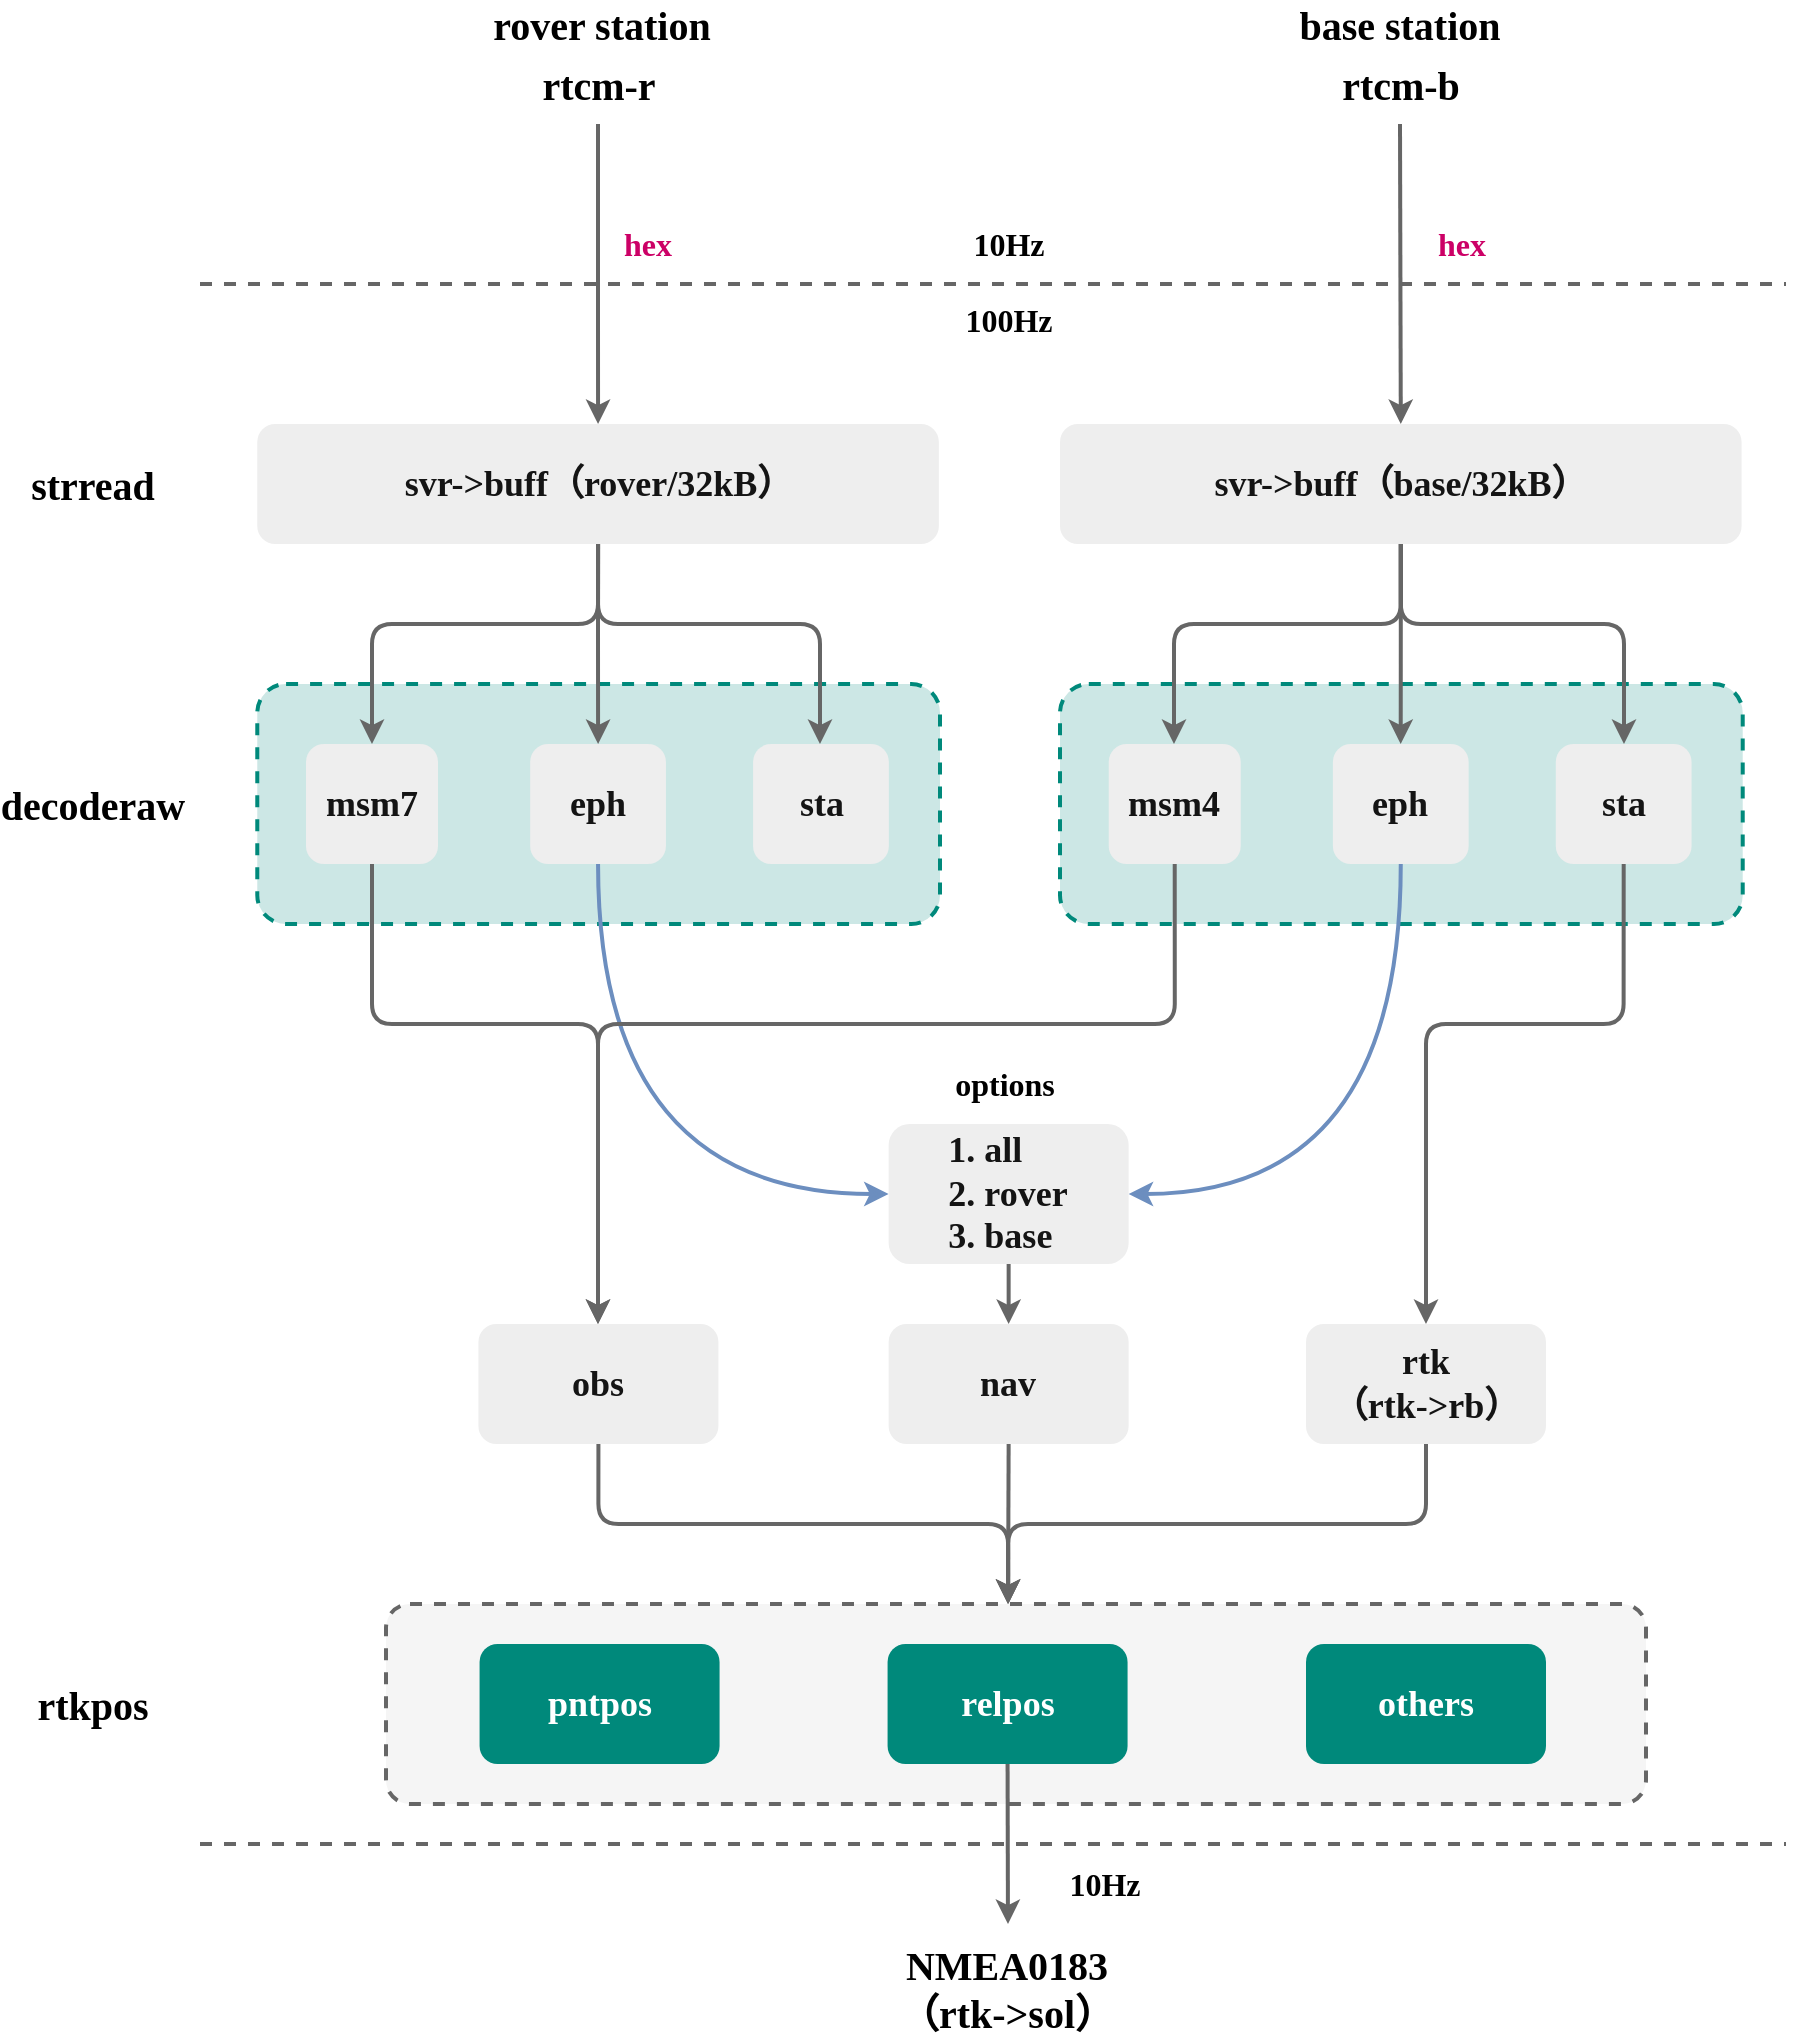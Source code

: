 <mxfile version="24.7.5">
  <diagram id="v6J2Fcln8kv8FsL8eZeO" name="第 1 页">
    <mxGraphModel dx="2327" dy="1024" grid="1" gridSize="10" guides="1" tooltips="1" connect="1" arrows="1" fold="1" page="1" pageScale="1" pageWidth="827" pageHeight="1169" math="0" shadow="0">
      <root>
        <mxCell id="0" />
        <mxCell id="1" parent="0" />
        <mxCell id="RWXI6KuPBqL3MwTMdb0R-6" value="" style="rounded=1;whiteSpace=wrap;html=1;strokeWidth=2;fillColor=#f5f5f5;strokeColor=#666666;arcSize=12;dashed=1;fontFamily=Times New Roman;fontStyle=1;fontSize=18;fontColor=#333333;" parent="1" vertex="1">
          <mxGeometry x="-288" y="860" width="630" height="100" as="geometry" />
        </mxCell>
        <mxCell id="FDpC9Jb6Yp9QW188_zLp-19" value="" style="rounded=1;whiteSpace=wrap;html=1;strokeWidth=2;fillColor=#CCE7E5;strokeColor=#00897B;arcSize=12;dashed=1;fontFamily=Times New Roman;fontStyle=1;fontSize=18;" parent="1" vertex="1">
          <mxGeometry x="49" y="400" width="341.36" height="120" as="geometry" />
        </mxCell>
        <mxCell id="FDpC9Jb6Yp9QW188_zLp-15" value="" style="rounded=1;whiteSpace=wrap;html=1;strokeWidth=2;fillColor=#CCE7E5;strokeColor=#00897B;arcSize=12;dashed=1;fontFamily=Times New Roman;fontStyle=1;fontSize=18;" parent="1" vertex="1">
          <mxGeometry x="-352.36" y="400" width="341.36" height="120" as="geometry" />
        </mxCell>
        <mxCell id="FDpC9Jb6Yp9QW188_zLp-23" style="edgeStyle=orthogonalEdgeStyle;orthogonalLoop=1;jettySize=auto;html=1;exitX=0.5;exitY=1;exitDx=0;exitDy=0;entryX=0.5;entryY=0;entryDx=0;entryDy=0;strokeColor=#666666;strokeWidth=2;rounded=1;" parent="1" source="FDpC9Jb6Yp9QW188_zLp-1" target="FDpC9Jb6Yp9QW188_zLp-16" edge="1">
          <mxGeometry relative="1" as="geometry">
            <Array as="points">
              <mxPoint x="-182" y="370" />
              <mxPoint x="-295" y="370" />
            </Array>
          </mxGeometry>
        </mxCell>
        <mxCell id="FDpC9Jb6Yp9QW188_zLp-24" style="edgeStyle=orthogonalEdgeStyle;orthogonalLoop=1;jettySize=auto;html=1;exitX=0.5;exitY=1;exitDx=0;exitDy=0;strokeColor=#666666;strokeWidth=2;rounded=1;" parent="1" source="FDpC9Jb6Yp9QW188_zLp-1" target="FDpC9Jb6Yp9QW188_zLp-17" edge="1">
          <mxGeometry relative="1" as="geometry" />
        </mxCell>
        <mxCell id="FDpC9Jb6Yp9QW188_zLp-25" style="edgeStyle=orthogonalEdgeStyle;orthogonalLoop=1;jettySize=auto;html=1;exitX=0.5;exitY=1;exitDx=0;exitDy=0;strokeColor=#666666;strokeWidth=2;rounded=1;" parent="1" source="FDpC9Jb6Yp9QW188_zLp-1" target="FDpC9Jb6Yp9QW188_zLp-18" edge="1">
          <mxGeometry relative="1" as="geometry">
            <Array as="points">
              <mxPoint x="-182" y="370" />
              <mxPoint x="-71" y="370" />
            </Array>
          </mxGeometry>
        </mxCell>
        <mxCell id="FDpC9Jb6Yp9QW188_zLp-1" value="&lt;span style=&quot;color: rgb(20 , 20 , 20)&quot;&gt;svr-&amp;gt;buff（rover/32kB）&lt;/span&gt;" style="rounded=1;whiteSpace=wrap;html=1;strokeWidth=2;gradientDirection=east;fillColor=#EEEEEE;strokeColor=none;fontFamily=Times New Roman;fontStyle=1;fontSize=18;" parent="1" vertex="1">
          <mxGeometry x="-352.36" y="270" width="340.79" height="60" as="geometry" />
        </mxCell>
        <mxCell id="FDpC9Jb6Yp9QW188_zLp-26" style="edgeStyle=orthogonalEdgeStyle;orthogonalLoop=1;jettySize=auto;html=1;exitX=0.5;exitY=1;exitDx=0;exitDy=0;strokeColor=#666666;strokeWidth=2;rounded=1;" parent="1" source="FDpC9Jb6Yp9QW188_zLp-2" target="FDpC9Jb6Yp9QW188_zLp-20" edge="1">
          <mxGeometry relative="1" as="geometry">
            <Array as="points">
              <mxPoint x="219" y="370" />
              <mxPoint x="106" y="370" />
            </Array>
          </mxGeometry>
        </mxCell>
        <mxCell id="FDpC9Jb6Yp9QW188_zLp-27" style="edgeStyle=orthogonalEdgeStyle;orthogonalLoop=1;jettySize=auto;html=1;exitX=0.5;exitY=1;exitDx=0;exitDy=0;strokeColor=#666666;strokeWidth=2;rounded=1;" parent="1" source="FDpC9Jb6Yp9QW188_zLp-2" target="FDpC9Jb6Yp9QW188_zLp-21" edge="1">
          <mxGeometry relative="1" as="geometry" />
        </mxCell>
        <mxCell id="FDpC9Jb6Yp9QW188_zLp-28" style="edgeStyle=orthogonalEdgeStyle;orthogonalLoop=1;jettySize=auto;html=1;exitX=0.5;exitY=1;exitDx=0;exitDy=0;strokeColor=#666666;strokeWidth=2;rounded=1;" parent="1" source="FDpC9Jb6Yp9QW188_zLp-2" target="FDpC9Jb6Yp9QW188_zLp-22" edge="1">
          <mxGeometry relative="1" as="geometry">
            <Array as="points">
              <mxPoint x="219" y="370" />
              <mxPoint x="331" y="370" />
            </Array>
          </mxGeometry>
        </mxCell>
        <mxCell id="FDpC9Jb6Yp9QW188_zLp-2" value="&lt;span style=&quot;color: rgb(20 , 20 , 20)&quot;&gt;svr-&amp;gt;buff（base/32kB）&lt;/span&gt;" style="rounded=1;whiteSpace=wrap;html=1;strokeWidth=2;gradientDirection=east;fillColor=#EEEEEE;strokeColor=none;fontFamily=Times New Roman;fontStyle=1;fontSize=18;" parent="1" vertex="1">
          <mxGeometry x="49" y="270" width="340.79" height="60" as="geometry" />
        </mxCell>
        <mxCell id="FDpC9Jb6Yp9QW188_zLp-3" style="edgeStyle=orthogonalEdgeStyle;orthogonalLoop=1;jettySize=auto;html=1;fontSize=16;fontColor=#CC0066;strokeColor=#666666;strokeWidth=2;entryX=0.5;entryY=0;entryDx=0;entryDy=0;rounded=0;" parent="1" target="FDpC9Jb6Yp9QW188_zLp-1" edge="1">
          <mxGeometry relative="1" as="geometry">
            <mxPoint x="-182" y="120" as="sourcePoint" />
            <mxPoint x="-107.0" y="140" as="targetPoint" />
            <Array as="points">
              <mxPoint x="-182" y="220" />
              <mxPoint x="-182" y="220" />
            </Array>
          </mxGeometry>
        </mxCell>
        <mxCell id="FDpC9Jb6Yp9QW188_zLp-4" value="" style="endArrow=none;dashed=1;html=1;strokeWidth=2;rounded=0;strokeColor=#666666;" parent="1" edge="1">
          <mxGeometry width="50" height="50" relative="1" as="geometry">
            <mxPoint x="-381" y="200" as="sourcePoint" />
            <mxPoint x="412" y="200" as="targetPoint" />
          </mxGeometry>
        </mxCell>
        <mxCell id="FDpC9Jb6Yp9QW188_zLp-5" value="&lt;span style=&quot;font-size: 20px&quot;&gt;rtcm-r&lt;/span&gt;" style="text;html=1;strokeColor=none;fillColor=none;align=center;verticalAlign=middle;whiteSpace=wrap;rounded=0;dashed=1;fontFamily=Times New Roman;fontStyle=1" parent="1" vertex="1">
          <mxGeometry x="-227.25" y="90" width="90.56" height="20" as="geometry" />
        </mxCell>
        <mxCell id="FDpC9Jb6Yp9QW188_zLp-6" value="&lt;span style=&quot;font-size: 20px&quot;&gt;rtcm-b&lt;/span&gt;" style="text;html=1;strokeColor=none;fillColor=none;align=center;verticalAlign=middle;whiteSpace=wrap;rounded=0;dashed=1;fontFamily=Times New Roman;fontStyle=1" parent="1" vertex="1">
          <mxGeometry x="174.11" y="90" width="90.56" height="20" as="geometry" />
        </mxCell>
        <mxCell id="FDpC9Jb6Yp9QW188_zLp-8" value="" style="endArrow=classic;html=1;rounded=0;strokeColor=#666666;entryX=0.5;entryY=0;entryDx=0;entryDy=0;strokeWidth=2;" parent="1" target="FDpC9Jb6Yp9QW188_zLp-2" edge="1">
          <mxGeometry width="50" height="50" relative="1" as="geometry">
            <mxPoint x="219" y="120" as="sourcePoint" />
            <mxPoint x="-71" y="-30" as="targetPoint" />
          </mxGeometry>
        </mxCell>
        <mxCell id="FDpC9Jb6Yp9QW188_zLp-9" value="&lt;span style=&quot;font-size: 20px&quot;&gt;strread&lt;/span&gt;" style="text;html=1;strokeColor=none;fillColor=none;align=center;verticalAlign=middle;whiteSpace=wrap;rounded=0;dashed=1;fontFamily=Times New Roman;fontStyle=1" parent="1" vertex="1">
          <mxGeometry x="-480" y="290" width="90.56" height="20" as="geometry" />
        </mxCell>
        <mxCell id="FDpC9Jb6Yp9QW188_zLp-11" value="&lt;span style=&quot;font-size: 20px&quot;&gt;decoderaw&lt;/span&gt;" style="text;html=1;strokeColor=none;fillColor=none;align=center;verticalAlign=middle;whiteSpace=wrap;rounded=0;dashed=1;fontFamily=Times New Roman;fontStyle=1" parent="1" vertex="1">
          <mxGeometry x="-480" y="450" width="90.56" height="20" as="geometry" />
        </mxCell>
        <mxCell id="FDpC9Jb6Yp9QW188_zLp-12" value="&lt;font color=&quot;#cc0066&quot;&gt;&lt;span style=&quot;font-size: 16px&quot;&gt;hex&lt;/span&gt;&lt;/font&gt;" style="text;html=1;strokeColor=none;fillColor=none;align=center;verticalAlign=middle;whiteSpace=wrap;rounded=0;dashed=1;fontFamily=Times New Roman;fontStyle=1;fontColor=#660033;" parent="1" vertex="1">
          <mxGeometry x="-171.99" y="170" width="30" height="20" as="geometry" />
        </mxCell>
        <mxCell id="FDpC9Jb6Yp9QW188_zLp-13" value="&lt;font color=&quot;#cc0066&quot;&gt;&lt;span style=&quot;font-size: 16px&quot;&gt;hex&lt;/span&gt;&lt;/font&gt;" style="text;html=1;strokeColor=none;fillColor=none;align=center;verticalAlign=middle;whiteSpace=wrap;rounded=0;dashed=1;fontFamily=Times New Roman;fontStyle=1;fontColor=#660033;" parent="1" vertex="1">
          <mxGeometry x="234.67" y="170" width="30" height="20" as="geometry" />
        </mxCell>
        <mxCell id="FDpC9Jb6Yp9QW188_zLp-33" style="edgeStyle=orthogonalEdgeStyle;orthogonalLoop=1;jettySize=auto;html=1;exitX=0.5;exitY=1;exitDx=0;exitDy=0;strokeColor=#666666;strokeWidth=2;rounded=1;" parent="1" source="FDpC9Jb6Yp9QW188_zLp-16" target="FDpC9Jb6Yp9QW188_zLp-30" edge="1">
          <mxGeometry relative="1" as="geometry">
            <Array as="points">
              <mxPoint x="-295" y="570" />
              <mxPoint x="-182" y="570" />
            </Array>
          </mxGeometry>
        </mxCell>
        <mxCell id="FDpC9Jb6Yp9QW188_zLp-16" value="&lt;span style=&quot;color: rgb(20 , 20 , 20)&quot;&gt;msm7&lt;/span&gt;" style="rounded=1;whiteSpace=wrap;html=1;strokeWidth=2;gradientDirection=east;fillColor=#EEEEEE;strokeColor=none;fontFamily=Times New Roman;fontStyle=1;fontSize=18;" parent="1" vertex="1">
          <mxGeometry x="-328" y="430" width="66" height="60" as="geometry" />
        </mxCell>
        <mxCell id="FDpC9Jb6Yp9QW188_zLp-37" style="edgeStyle=orthogonalEdgeStyle;orthogonalLoop=1;jettySize=auto;html=1;exitX=0.5;exitY=1;exitDx=0;exitDy=0;strokeColor=#6c8ebf;strokeWidth=2;jumpStyle=arc;curved=1;shadow=0;sketch=0;entryX=0;entryY=0.5;entryDx=0;entryDy=0;fillColor=#dae8fc;" parent="1" source="FDpC9Jb6Yp9QW188_zLp-17" target="FDpC9Jb6Yp9QW188_zLp-36" edge="1">
          <mxGeometry relative="1" as="geometry" />
        </mxCell>
        <mxCell id="FDpC9Jb6Yp9QW188_zLp-17" value="&lt;span style=&quot;color: rgb(20 , 20 , 20)&quot;&gt;eph&lt;/span&gt;" style="rounded=1;whiteSpace=wrap;html=1;strokeWidth=2;gradientDirection=east;fillColor=#EEEEEE;strokeColor=none;fontFamily=Times New Roman;fontStyle=1;fontSize=18;" parent="1" vertex="1">
          <mxGeometry x="-215.92" y="430" width="67.89" height="60" as="geometry" />
        </mxCell>
        <mxCell id="FDpC9Jb6Yp9QW188_zLp-18" value="&lt;span style=&quot;color: rgb(20 , 20 , 20)&quot;&gt;sta&lt;/span&gt;" style="rounded=1;whiteSpace=wrap;html=1;strokeWidth=2;gradientDirection=east;fillColor=#EEEEEE;strokeColor=none;fontFamily=Times New Roman;fontStyle=1;fontSize=18;" parent="1" vertex="1">
          <mxGeometry x="-104.46" y="430" width="67.89" height="60" as="geometry" />
        </mxCell>
        <mxCell id="FDpC9Jb6Yp9QW188_zLp-34" style="edgeStyle=orthogonalEdgeStyle;orthogonalLoop=1;jettySize=auto;html=1;exitX=0.5;exitY=1;exitDx=0;exitDy=0;strokeColor=#666666;strokeWidth=2;rounded=1;" parent="1" source="FDpC9Jb6Yp9QW188_zLp-20" target="FDpC9Jb6Yp9QW188_zLp-30" edge="1">
          <mxGeometry relative="1" as="geometry">
            <Array as="points">
              <mxPoint x="106" y="570" />
              <mxPoint x="-182" y="570" />
            </Array>
          </mxGeometry>
        </mxCell>
        <mxCell id="FDpC9Jb6Yp9QW188_zLp-20" value="&lt;span style=&quot;color: rgb(20 , 20 , 20)&quot;&gt;msm4&lt;/span&gt;" style="rounded=1;whiteSpace=wrap;html=1;strokeWidth=2;gradientDirection=east;fillColor=#EEEEEE;strokeColor=none;fontFamily=Times New Roman;fontStyle=1;fontSize=18;" parent="1" vertex="1">
          <mxGeometry x="73.36" y="430" width="66" height="60" as="geometry" />
        </mxCell>
        <mxCell id="FDpC9Jb6Yp9QW188_zLp-38" style="edgeStyle=orthogonalEdgeStyle;curved=1;sketch=0;jumpStyle=arc;orthogonalLoop=1;jettySize=auto;html=1;exitX=0.5;exitY=1;exitDx=0;exitDy=0;entryX=1;entryY=0.5;entryDx=0;entryDy=0;shadow=0;strokeColor=#6c8ebf;strokeWidth=2;fillColor=#dae8fc;" parent="1" source="FDpC9Jb6Yp9QW188_zLp-21" target="FDpC9Jb6Yp9QW188_zLp-36" edge="1">
          <mxGeometry relative="1" as="geometry" />
        </mxCell>
        <mxCell id="FDpC9Jb6Yp9QW188_zLp-21" value="&lt;span style=&quot;color: rgb(20 , 20 , 20)&quot;&gt;eph&lt;/span&gt;" style="rounded=1;whiteSpace=wrap;html=1;strokeWidth=2;gradientDirection=east;fillColor=#EEEEEE;strokeColor=none;fontFamily=Times New Roman;fontStyle=1;fontSize=18;" parent="1" vertex="1">
          <mxGeometry x="185.44" y="430" width="67.89" height="60" as="geometry" />
        </mxCell>
        <mxCell id="FDpC9Jb6Yp9QW188_zLp-35" style="edgeStyle=orthogonalEdgeStyle;orthogonalLoop=1;jettySize=auto;html=1;exitX=0.5;exitY=1;exitDx=0;exitDy=0;strokeColor=#666666;strokeWidth=2;rounded=1;" parent="1" source="FDpC9Jb6Yp9QW188_zLp-22" target="FDpC9Jb6Yp9QW188_zLp-32" edge="1">
          <mxGeometry relative="1" as="geometry">
            <Array as="points">
              <mxPoint x="331" y="570" />
              <mxPoint x="232" y="570" />
            </Array>
          </mxGeometry>
        </mxCell>
        <mxCell id="FDpC9Jb6Yp9QW188_zLp-22" value="&lt;span style=&quot;color: rgb(20 , 20 , 20)&quot;&gt;sta&lt;/span&gt;" style="rounded=1;whiteSpace=wrap;html=1;strokeWidth=2;gradientDirection=east;fillColor=#EEEEEE;strokeColor=none;fontFamily=Times New Roman;fontStyle=1;fontSize=18;" parent="1" vertex="1">
          <mxGeometry x="296.9" y="430" width="67.89" height="60" as="geometry" />
        </mxCell>
        <mxCell id="FDpC9Jb6Yp9QW188_zLp-41" style="edgeStyle=orthogonalEdgeStyle;sketch=0;jumpStyle=arc;orthogonalLoop=1;jettySize=auto;html=1;exitX=0.5;exitY=1;exitDx=0;exitDy=0;shadow=0;strokeColor=#666666;strokeWidth=2;rounded=1;entryX=0.494;entryY=-0.001;entryDx=0;entryDy=0;entryPerimeter=0;" parent="1" source="FDpC9Jb6Yp9QW188_zLp-30" target="RWXI6KuPBqL3MwTMdb0R-6" edge="1">
          <mxGeometry relative="1" as="geometry">
            <Array as="points">
              <mxPoint x="-182" y="820" />
              <mxPoint x="23" y="820" />
              <mxPoint x="23" y="840" />
              <mxPoint x="23" y="840" />
            </Array>
            <mxPoint x="23" y="840" as="targetPoint" />
          </mxGeometry>
        </mxCell>
        <mxCell id="FDpC9Jb6Yp9QW188_zLp-30" value="&lt;span style=&quot;color: rgb(20 , 20 , 20)&quot;&gt;obs&lt;/span&gt;" style="rounded=1;whiteSpace=wrap;html=1;strokeWidth=2;gradientDirection=east;fillColor=#EEEEEE;strokeColor=none;fontFamily=Times New Roman;fontStyle=1;fontSize=18;" parent="1" vertex="1">
          <mxGeometry x="-241.79" y="720" width="120" height="60" as="geometry" />
        </mxCell>
        <mxCell id="FDpC9Jb6Yp9QW188_zLp-42" style="edgeStyle=orthogonalEdgeStyle;curved=1;sketch=0;jumpStyle=arc;orthogonalLoop=1;jettySize=auto;html=1;exitX=0.5;exitY=1;exitDx=0;exitDy=0;shadow=0;strokeColor=#666666;strokeWidth=2;" parent="1" source="FDpC9Jb6Yp9QW188_zLp-31" edge="1">
          <mxGeometry relative="1" as="geometry">
            <mxPoint x="23" y="860" as="targetPoint" />
          </mxGeometry>
        </mxCell>
        <mxCell id="FDpC9Jb6Yp9QW188_zLp-31" value="&lt;span style=&quot;color: rgb(20 , 20 , 20)&quot;&gt;nav&lt;/span&gt;" style="rounded=1;whiteSpace=wrap;html=1;strokeWidth=2;gradientDirection=east;fillColor=#EEEEEE;strokeColor=none;fontFamily=Times New Roman;fontStyle=1;fontSize=18;" parent="1" vertex="1">
          <mxGeometry x="-36.68" y="720" width="120" height="60" as="geometry" />
        </mxCell>
        <mxCell id="FDpC9Jb6Yp9QW188_zLp-43" style="edgeStyle=orthogonalEdgeStyle;sketch=0;jumpStyle=arc;orthogonalLoop=1;jettySize=auto;html=1;exitX=0.5;exitY=1;exitDx=0;exitDy=0;shadow=0;strokeColor=#666666;strokeWidth=2;rounded=1;" parent="1" source="FDpC9Jb6Yp9QW188_zLp-32" edge="1">
          <mxGeometry relative="1" as="geometry">
            <Array as="points">
              <mxPoint x="232" y="820" />
              <mxPoint x="23" y="820" />
              <mxPoint x="23" y="850" />
            </Array>
            <mxPoint x="23" y="860" as="targetPoint" />
          </mxGeometry>
        </mxCell>
        <mxCell id="FDpC9Jb6Yp9QW188_zLp-32" value="&lt;span style=&quot;color: rgb(20 , 20 , 20)&quot;&gt;rtk&lt;br&gt;（rtk-&amp;gt;rb）&lt;/span&gt;" style="rounded=1;whiteSpace=wrap;html=1;strokeWidth=2;gradientDirection=east;fillColor=#EEEEEE;strokeColor=none;fontFamily=Times New Roman;fontStyle=1;fontSize=18;" parent="1" vertex="1">
          <mxGeometry x="172" y="720" width="120" height="60" as="geometry" />
        </mxCell>
        <mxCell id="FDpC9Jb6Yp9QW188_zLp-39" style="edgeStyle=orthogonalEdgeStyle;curved=1;sketch=0;jumpStyle=arc;orthogonalLoop=1;jettySize=auto;html=1;exitX=0.5;exitY=1;exitDx=0;exitDy=0;entryX=0.5;entryY=0;entryDx=0;entryDy=0;shadow=0;strokeColor=#666666;strokeWidth=2;" parent="1" source="FDpC9Jb6Yp9QW188_zLp-36" target="FDpC9Jb6Yp9QW188_zLp-31" edge="1">
          <mxGeometry relative="1" as="geometry" />
        </mxCell>
        <mxCell id="FDpC9Jb6Yp9QW188_zLp-36" value="&lt;div style=&quot;text-align: left&quot;&gt;&lt;span style=&quot;color: rgb(20 , 20 , 20)&quot;&gt;1. all&lt;/span&gt;&lt;/div&gt;&lt;span style=&quot;color: rgb(20 , 20 , 20)&quot;&gt;&lt;div style=&quot;text-align: left&quot;&gt;&lt;span&gt;2. rover&lt;/span&gt;&lt;/div&gt;&lt;div style=&quot;text-align: left&quot;&gt;&lt;span&gt;3. base&lt;/span&gt;&lt;/div&gt;&lt;/span&gt;" style="rounded=1;whiteSpace=wrap;html=1;strokeWidth=2;gradientDirection=east;fillColor=#EEEEEE;strokeColor=none;fontFamily=Times New Roman;fontStyle=1;fontSize=18;" parent="1" vertex="1">
          <mxGeometry x="-36.68" y="620" width="120" height="70" as="geometry" />
        </mxCell>
        <mxCell id="FDpC9Jb6Yp9QW188_zLp-53" style="edgeStyle=orthogonalEdgeStyle;curved=1;sketch=0;jumpStyle=arc;orthogonalLoop=1;jettySize=auto;html=1;exitX=0.5;exitY=1;exitDx=0;exitDy=0;shadow=0;fontSize=16;strokeColor=#666666;strokeWidth=2;" parent="1" source="FDpC9Jb6Yp9QW188_zLp-40" edge="1">
          <mxGeometry relative="1" as="geometry">
            <mxPoint x="23" y="1020" as="targetPoint" />
          </mxGeometry>
        </mxCell>
        <mxCell id="FDpC9Jb6Yp9QW188_zLp-40" value="&lt;font color=&quot;#ffffff&quot;&gt;relpos&lt;br&gt;&lt;/font&gt;" style="rounded=1;whiteSpace=wrap;html=1;strokeWidth=2;gradientDirection=east;fillColor=#00897B;strokeColor=none;fontColor=#333333;fontFamily=Times New Roman;fontStyle=1;fontSize=18;" parent="1" vertex="1">
          <mxGeometry x="-37.21" y="880" width="120" height="60" as="geometry" />
        </mxCell>
        <mxCell id="FDpC9Jb6Yp9QW188_zLp-44" value="&lt;span style=&quot;font-size: 20px&quot;&gt;rtkpos&lt;/span&gt;" style="text;html=1;strokeColor=none;fillColor=none;align=center;verticalAlign=middle;whiteSpace=wrap;rounded=0;dashed=1;fontFamily=Times New Roman;fontStyle=1" parent="1" vertex="1">
          <mxGeometry x="-480" y="900" width="90.56" height="20" as="geometry" />
        </mxCell>
        <mxCell id="FDpC9Jb6Yp9QW188_zLp-45" value="&lt;font style=&quot;font-size: 16px&quot;&gt;10Hz&lt;/font&gt;" style="text;html=1;strokeColor=none;fillColor=none;align=center;verticalAlign=middle;whiteSpace=wrap;rounded=0;dashed=1;fontFamily=Times New Roman;fontStyle=1" parent="1" vertex="1">
          <mxGeometry x="-21.96" y="170" width="90.56" height="20" as="geometry" />
        </mxCell>
        <mxCell id="FDpC9Jb6Yp9QW188_zLp-49" value="&lt;font style=&quot;font-size: 16px&quot;&gt;100Hz&lt;/font&gt;" style="text;html=1;strokeColor=none;fillColor=none;align=center;verticalAlign=middle;whiteSpace=wrap;rounded=0;dashed=1;fontFamily=Times New Roman;fontStyle=1" parent="1" vertex="1">
          <mxGeometry x="-22.49" y="208" width="90.56" height="20" as="geometry" />
        </mxCell>
        <mxCell id="FDpC9Jb6Yp9QW188_zLp-50" value="&lt;font style=&quot;font-size: 16px&quot;&gt;options&lt;/font&gt;" style="text;html=1;strokeColor=none;fillColor=none;align=center;verticalAlign=middle;whiteSpace=wrap;rounded=0;dashed=1;fontFamily=Times New Roman;fontStyle=1" parent="1" vertex="1">
          <mxGeometry x="-23.99" y="590" width="90.56" height="20" as="geometry" />
        </mxCell>
        <mxCell id="FDpC9Jb6Yp9QW188_zLp-51" value="" style="endArrow=none;dashed=1;html=1;strokeWidth=2;rounded=0;strokeColor=#666666;" parent="1" edge="1">
          <mxGeometry width="50" height="50" relative="1" as="geometry">
            <mxPoint x="-381" y="980" as="sourcePoint" />
            <mxPoint x="412" y="980" as="targetPoint" />
          </mxGeometry>
        </mxCell>
        <mxCell id="FDpC9Jb6Yp9QW188_zLp-52" value="&lt;span style=&quot;font-size: 20px&quot;&gt;NMEA0183（rtk-&amp;gt;sol）&lt;/span&gt;" style="text;html=1;strokeColor=none;fillColor=none;align=center;verticalAlign=middle;whiteSpace=wrap;rounded=0;dashed=1;fontFamily=Times New Roman;fontStyle=1" parent="1" vertex="1">
          <mxGeometry x="-34.99" y="1042" width="114.99" height="20" as="geometry" />
        </mxCell>
        <mxCell id="FDpC9Jb6Yp9QW188_zLp-54" value="&lt;font style=&quot;font-size: 16px&quot;&gt;10Hz&lt;/font&gt;" style="text;html=1;strokeColor=none;fillColor=none;align=center;verticalAlign=middle;whiteSpace=wrap;rounded=0;dashed=1;fontFamily=Times New Roman;fontStyle=1" parent="1" vertex="1">
          <mxGeometry x="26.0" y="990" width="90.56" height="20" as="geometry" />
        </mxCell>
        <mxCell id="RWXI6KuPBqL3MwTMdb0R-3" value="&lt;font color=&quot;#ffffff&quot;&gt;pntpos&lt;br&gt;&lt;/font&gt;" style="rounded=1;whiteSpace=wrap;html=1;strokeWidth=2;gradientDirection=east;fillColor=#00897B;strokeColor=none;fontColor=#333333;fontFamily=Times New Roman;fontStyle=1;fontSize=18;" parent="1" vertex="1">
          <mxGeometry x="-241.21" y="880" width="120" height="60" as="geometry" />
        </mxCell>
        <mxCell id="RWXI6KuPBqL3MwTMdb0R-7" value="&lt;font color=&quot;#ffffff&quot;&gt;others&lt;br&gt;&lt;/font&gt;" style="rounded=1;whiteSpace=wrap;html=1;strokeWidth=2;gradientDirection=east;fillColor=#00897B;strokeColor=none;fontColor=#333333;fontFamily=Times New Roman;fontStyle=1;fontSize=18;" parent="1" vertex="1">
          <mxGeometry x="172.0" y="880" width="120" height="60" as="geometry" />
        </mxCell>
        <mxCell id="dkIyfJLfWSKq2emu3JXp-1" value="&lt;span style=&quot;font-size: 20px&quot;&gt;rover station&lt;/span&gt;" style="text;html=1;strokeColor=none;fillColor=none;align=center;verticalAlign=middle;whiteSpace=wrap;rounded=0;dashed=1;fontFamily=Times New Roman;fontStyle=1" parent="1" vertex="1">
          <mxGeometry x="-240.93" y="60" width="122.14" height="20" as="geometry" />
        </mxCell>
        <mxCell id="dkIyfJLfWSKq2emu3JXp-2" value="&lt;span style=&quot;font-size: 20px&quot;&gt;base station&lt;/span&gt;" style="text;html=1;strokeColor=none;fillColor=none;align=center;verticalAlign=middle;whiteSpace=wrap;rounded=0;dashed=1;fontFamily=Times New Roman;fontStyle=1" parent="1" vertex="1">
          <mxGeometry x="157.83" y="60" width="122.14" height="20" as="geometry" />
        </mxCell>
      </root>
    </mxGraphModel>
  </diagram>
</mxfile>
